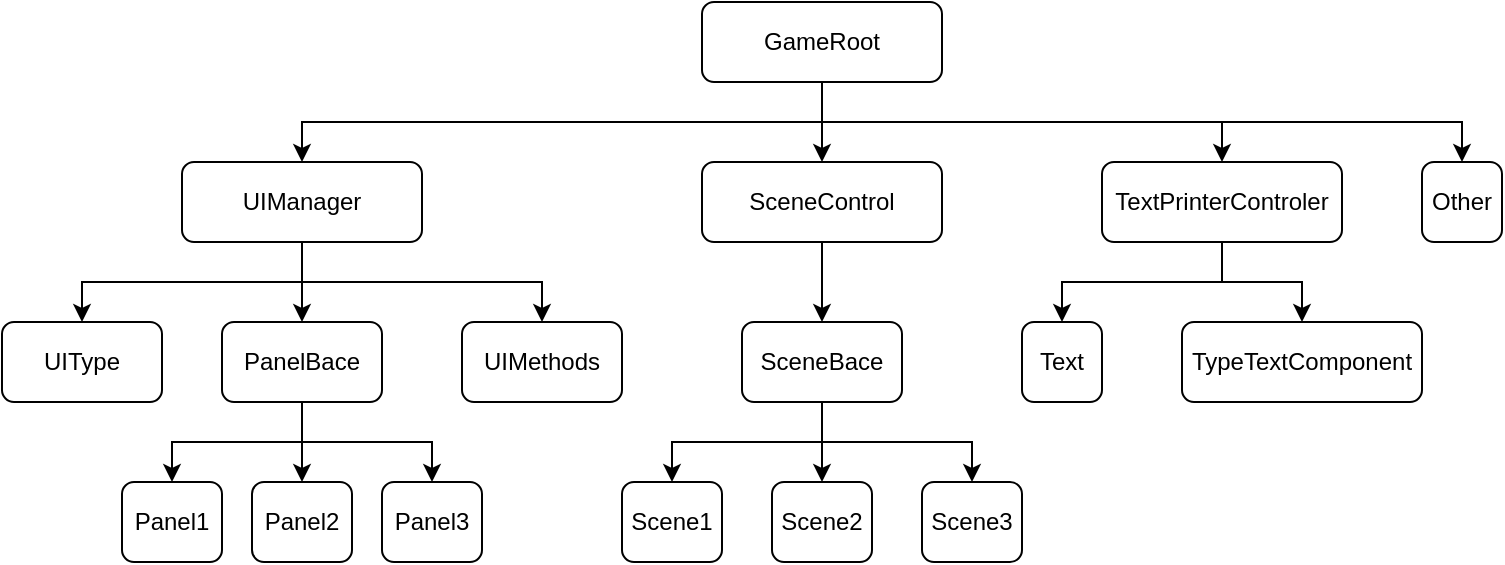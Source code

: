 <mxfile version="18.1.3" type="github">
  <diagram id="PIyc8Ka7B5v-z1dnUTlx" name="第 1 页">
    <mxGraphModel dx="1038" dy="588" grid="1" gridSize="10" guides="1" tooltips="1" connect="1" arrows="1" fold="1" page="1" pageScale="1" pageWidth="827" pageHeight="1169" math="0" shadow="0">
      <root>
        <mxCell id="0" />
        <mxCell id="1" parent="0" />
        <mxCell id="n4UblMOPhsednXCEU7MJ-10" style="edgeStyle=orthogonalEdgeStyle;rounded=0;orthogonalLoop=1;jettySize=auto;html=1;exitX=0.5;exitY=1;exitDx=0;exitDy=0;entryX=0.5;entryY=0;entryDx=0;entryDy=0;" edge="1" parent="1" source="n4UblMOPhsednXCEU7MJ-1" target="n4UblMOPhsednXCEU7MJ-2">
          <mxGeometry relative="1" as="geometry" />
        </mxCell>
        <mxCell id="n4UblMOPhsednXCEU7MJ-11" style="edgeStyle=orthogonalEdgeStyle;rounded=0;orthogonalLoop=1;jettySize=auto;html=1;exitX=0.5;exitY=1;exitDx=0;exitDy=0;" edge="1" parent="1" source="n4UblMOPhsednXCEU7MJ-1" target="n4UblMOPhsednXCEU7MJ-5">
          <mxGeometry relative="1" as="geometry" />
        </mxCell>
        <mxCell id="n4UblMOPhsednXCEU7MJ-30" style="edgeStyle=orthogonalEdgeStyle;rounded=0;orthogonalLoop=1;jettySize=auto;html=1;exitX=0.5;exitY=1;exitDx=0;exitDy=0;entryX=0.5;entryY=0;entryDx=0;entryDy=0;" edge="1" parent="1" source="n4UblMOPhsednXCEU7MJ-1" target="n4UblMOPhsednXCEU7MJ-29">
          <mxGeometry relative="1" as="geometry" />
        </mxCell>
        <mxCell id="n4UblMOPhsednXCEU7MJ-36" style="edgeStyle=orthogonalEdgeStyle;rounded=0;orthogonalLoop=1;jettySize=auto;html=1;exitX=0.5;exitY=1;exitDx=0;exitDy=0;entryX=0.5;entryY=0;entryDx=0;entryDy=0;" edge="1" parent="1" source="n4UblMOPhsednXCEU7MJ-1" target="n4UblMOPhsednXCEU7MJ-35">
          <mxGeometry relative="1" as="geometry" />
        </mxCell>
        <mxCell id="n4UblMOPhsednXCEU7MJ-1" value="GameRoot" style="rounded=1;whiteSpace=wrap;html=1;" vertex="1" parent="1">
          <mxGeometry x="440" y="120" width="120" height="40" as="geometry" />
        </mxCell>
        <mxCell id="n4UblMOPhsednXCEU7MJ-13" style="edgeStyle=orthogonalEdgeStyle;rounded=0;orthogonalLoop=1;jettySize=auto;html=1;exitX=0.5;exitY=1;exitDx=0;exitDy=0;entryX=0.5;entryY=0;entryDx=0;entryDy=0;" edge="1" parent="1" source="n4UblMOPhsednXCEU7MJ-2" target="n4UblMOPhsednXCEU7MJ-4">
          <mxGeometry relative="1" as="geometry" />
        </mxCell>
        <mxCell id="n4UblMOPhsednXCEU7MJ-14" style="edgeStyle=orthogonalEdgeStyle;rounded=0;orthogonalLoop=1;jettySize=auto;html=1;exitX=0.5;exitY=1;exitDx=0;exitDy=0;entryX=0.5;entryY=0;entryDx=0;entryDy=0;" edge="1" parent="1" source="n4UblMOPhsednXCEU7MJ-2" target="n4UblMOPhsednXCEU7MJ-8">
          <mxGeometry relative="1" as="geometry" />
        </mxCell>
        <mxCell id="n4UblMOPhsednXCEU7MJ-15" style="edgeStyle=orthogonalEdgeStyle;rounded=0;orthogonalLoop=1;jettySize=auto;html=1;exitX=0.5;exitY=1;exitDx=0;exitDy=0;entryX=0.5;entryY=0;entryDx=0;entryDy=0;" edge="1" parent="1" source="n4UblMOPhsednXCEU7MJ-2" target="n4UblMOPhsednXCEU7MJ-3">
          <mxGeometry relative="1" as="geometry" />
        </mxCell>
        <mxCell id="n4UblMOPhsednXCEU7MJ-2" value="UIManager" style="rounded=1;whiteSpace=wrap;html=1;" vertex="1" parent="1">
          <mxGeometry x="180" y="200" width="120" height="40" as="geometry" />
        </mxCell>
        <mxCell id="n4UblMOPhsednXCEU7MJ-25" style="edgeStyle=orthogonalEdgeStyle;rounded=0;orthogonalLoop=1;jettySize=auto;html=1;exitX=0.5;exitY=1;exitDx=0;exitDy=0;entryX=0.5;entryY=0;entryDx=0;entryDy=0;" edge="1" parent="1" source="n4UblMOPhsednXCEU7MJ-3" target="n4UblMOPhsednXCEU7MJ-22">
          <mxGeometry relative="1" as="geometry" />
        </mxCell>
        <mxCell id="n4UblMOPhsednXCEU7MJ-26" style="edgeStyle=orthogonalEdgeStyle;rounded=0;orthogonalLoop=1;jettySize=auto;html=1;exitX=0.5;exitY=1;exitDx=0;exitDy=0;entryX=0.5;entryY=0;entryDx=0;entryDy=0;" edge="1" parent="1" source="n4UblMOPhsednXCEU7MJ-3" target="n4UblMOPhsednXCEU7MJ-23">
          <mxGeometry relative="1" as="geometry" />
        </mxCell>
        <mxCell id="n4UblMOPhsednXCEU7MJ-28" style="edgeStyle=orthogonalEdgeStyle;rounded=0;orthogonalLoop=1;jettySize=auto;html=1;exitX=0.5;exitY=1;exitDx=0;exitDy=0;entryX=0.5;entryY=0;entryDx=0;entryDy=0;" edge="1" parent="1" source="n4UblMOPhsednXCEU7MJ-3" target="n4UblMOPhsednXCEU7MJ-24">
          <mxGeometry relative="1" as="geometry" />
        </mxCell>
        <mxCell id="n4UblMOPhsednXCEU7MJ-3" value="PanelBace" style="rounded=1;whiteSpace=wrap;html=1;" vertex="1" parent="1">
          <mxGeometry x="200" y="280" width="80" height="40" as="geometry" />
        </mxCell>
        <mxCell id="n4UblMOPhsednXCEU7MJ-4" value="UIType" style="rounded=1;whiteSpace=wrap;html=1;" vertex="1" parent="1">
          <mxGeometry x="90" y="280" width="80" height="40" as="geometry" />
        </mxCell>
        <mxCell id="n4UblMOPhsednXCEU7MJ-16" style="edgeStyle=orthogonalEdgeStyle;rounded=0;orthogonalLoop=1;jettySize=auto;html=1;exitX=0.5;exitY=1;exitDx=0;exitDy=0;entryX=0.5;entryY=0;entryDx=0;entryDy=0;" edge="1" parent="1" source="n4UblMOPhsednXCEU7MJ-5" target="n4UblMOPhsednXCEU7MJ-6">
          <mxGeometry relative="1" as="geometry" />
        </mxCell>
        <mxCell id="n4UblMOPhsednXCEU7MJ-5" value="SceneControl" style="rounded=1;whiteSpace=wrap;html=1;" vertex="1" parent="1">
          <mxGeometry x="440" y="200" width="120" height="40" as="geometry" />
        </mxCell>
        <mxCell id="n4UblMOPhsednXCEU7MJ-19" style="edgeStyle=orthogonalEdgeStyle;rounded=0;orthogonalLoop=1;jettySize=auto;html=1;exitX=0.5;exitY=1;exitDx=0;exitDy=0;entryX=0.5;entryY=0;entryDx=0;entryDy=0;" edge="1" parent="1" source="n4UblMOPhsednXCEU7MJ-6" target="n4UblMOPhsednXCEU7MJ-7">
          <mxGeometry relative="1" as="geometry">
            <Array as="points">
              <mxPoint x="500" y="340" />
              <mxPoint x="425" y="340" />
            </Array>
          </mxGeometry>
        </mxCell>
        <mxCell id="n4UblMOPhsednXCEU7MJ-20" style="edgeStyle=orthogonalEdgeStyle;rounded=0;orthogonalLoop=1;jettySize=auto;html=1;exitX=0.5;exitY=1;exitDx=0;exitDy=0;" edge="1" parent="1" source="n4UblMOPhsednXCEU7MJ-6" target="n4UblMOPhsednXCEU7MJ-17">
          <mxGeometry relative="1" as="geometry" />
        </mxCell>
        <mxCell id="n4UblMOPhsednXCEU7MJ-21" style="edgeStyle=orthogonalEdgeStyle;rounded=0;orthogonalLoop=1;jettySize=auto;html=1;exitX=0.5;exitY=1;exitDx=0;exitDy=0;entryX=0.5;entryY=0;entryDx=0;entryDy=0;" edge="1" parent="1" source="n4UblMOPhsednXCEU7MJ-6" target="n4UblMOPhsednXCEU7MJ-18">
          <mxGeometry relative="1" as="geometry" />
        </mxCell>
        <mxCell id="n4UblMOPhsednXCEU7MJ-6" value="SceneBace" style="rounded=1;whiteSpace=wrap;html=1;" vertex="1" parent="1">
          <mxGeometry x="460" y="280" width="80" height="40" as="geometry" />
        </mxCell>
        <mxCell id="n4UblMOPhsednXCEU7MJ-7" value="Scene1" style="rounded=1;whiteSpace=wrap;html=1;" vertex="1" parent="1">
          <mxGeometry x="400" y="360" width="50" height="40" as="geometry" />
        </mxCell>
        <mxCell id="n4UblMOPhsednXCEU7MJ-8" value="UIMethods" style="rounded=1;whiteSpace=wrap;html=1;" vertex="1" parent="1">
          <mxGeometry x="320" y="280" width="80" height="40" as="geometry" />
        </mxCell>
        <mxCell id="n4UblMOPhsednXCEU7MJ-17" value="Scene2" style="rounded=1;whiteSpace=wrap;html=1;" vertex="1" parent="1">
          <mxGeometry x="475" y="360" width="50" height="40" as="geometry" />
        </mxCell>
        <mxCell id="n4UblMOPhsednXCEU7MJ-18" value="Scene3" style="rounded=1;whiteSpace=wrap;html=1;" vertex="1" parent="1">
          <mxGeometry x="550" y="360" width="50" height="40" as="geometry" />
        </mxCell>
        <mxCell id="n4UblMOPhsednXCEU7MJ-22" value="Panel1" style="rounded=1;whiteSpace=wrap;html=1;" vertex="1" parent="1">
          <mxGeometry x="150" y="360" width="50" height="40" as="geometry" />
        </mxCell>
        <mxCell id="n4UblMOPhsednXCEU7MJ-23" value="Panel2" style="rounded=1;whiteSpace=wrap;html=1;" vertex="1" parent="1">
          <mxGeometry x="215" y="360" width="50" height="40" as="geometry" />
        </mxCell>
        <mxCell id="n4UblMOPhsednXCEU7MJ-24" value="Panel3" style="rounded=1;whiteSpace=wrap;html=1;" vertex="1" parent="1">
          <mxGeometry x="280" y="360" width="50" height="40" as="geometry" />
        </mxCell>
        <mxCell id="n4UblMOPhsednXCEU7MJ-33" style="edgeStyle=orthogonalEdgeStyle;rounded=0;orthogonalLoop=1;jettySize=auto;html=1;exitX=0.5;exitY=1;exitDx=0;exitDy=0;entryX=0.5;entryY=0;entryDx=0;entryDy=0;" edge="1" parent="1" source="n4UblMOPhsednXCEU7MJ-29" target="n4UblMOPhsednXCEU7MJ-31">
          <mxGeometry relative="1" as="geometry" />
        </mxCell>
        <mxCell id="n4UblMOPhsednXCEU7MJ-34" style="edgeStyle=orthogonalEdgeStyle;rounded=0;orthogonalLoop=1;jettySize=auto;html=1;exitX=0.5;exitY=1;exitDx=0;exitDy=0;entryX=0.5;entryY=0;entryDx=0;entryDy=0;" edge="1" parent="1" source="n4UblMOPhsednXCEU7MJ-29" target="n4UblMOPhsednXCEU7MJ-32">
          <mxGeometry relative="1" as="geometry" />
        </mxCell>
        <mxCell id="n4UblMOPhsednXCEU7MJ-29" value="TextPrinterControler" style="rounded=1;whiteSpace=wrap;html=1;" vertex="1" parent="1">
          <mxGeometry x="640" y="200" width="120" height="40" as="geometry" />
        </mxCell>
        <mxCell id="n4UblMOPhsednXCEU7MJ-31" value="TypeTextComponent" style="rounded=1;whiteSpace=wrap;html=1;" vertex="1" parent="1">
          <mxGeometry x="680" y="280" width="120" height="40" as="geometry" />
        </mxCell>
        <mxCell id="n4UblMOPhsednXCEU7MJ-32" value="Text" style="rounded=1;whiteSpace=wrap;html=1;" vertex="1" parent="1">
          <mxGeometry x="600" y="280" width="40" height="40" as="geometry" />
        </mxCell>
        <mxCell id="n4UblMOPhsednXCEU7MJ-35" value="Other" style="rounded=1;whiteSpace=wrap;html=1;" vertex="1" parent="1">
          <mxGeometry x="800" y="200" width="40" height="40" as="geometry" />
        </mxCell>
      </root>
    </mxGraphModel>
  </diagram>
</mxfile>
